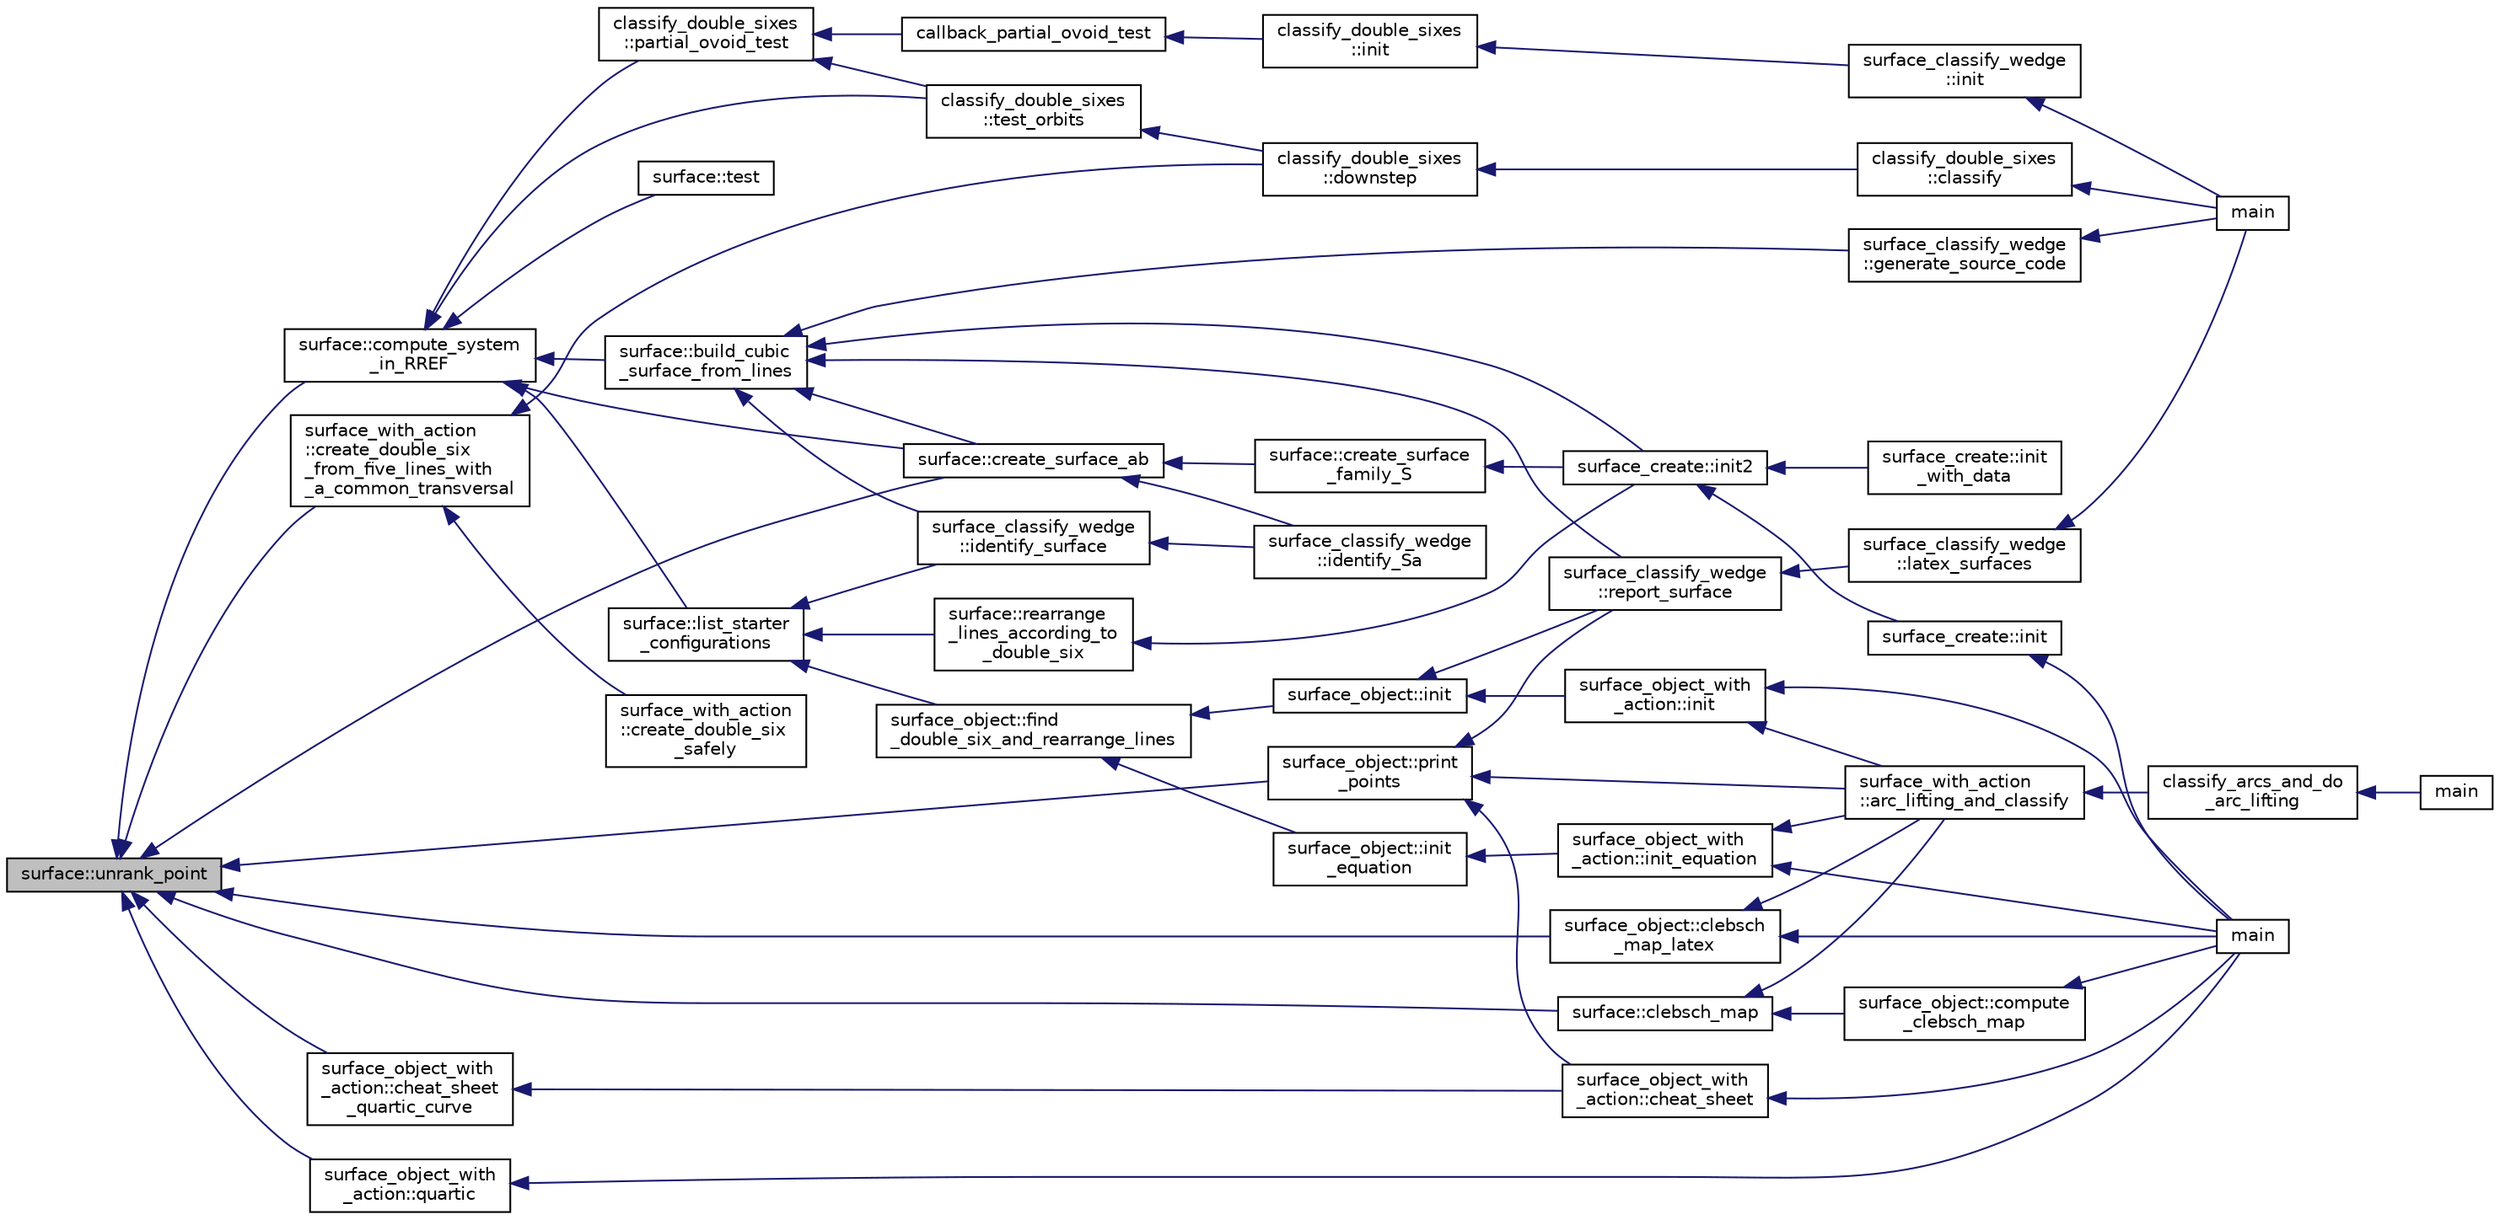 digraph "surface::unrank_point"
{
  edge [fontname="Helvetica",fontsize="10",labelfontname="Helvetica",labelfontsize="10"];
  node [fontname="Helvetica",fontsize="10",shape=record];
  rankdir="LR";
  Node5437 [label="surface::unrank_point",height=0.2,width=0.4,color="black", fillcolor="grey75", style="filled", fontcolor="black"];
  Node5437 -> Node5438 [dir="back",color="midnightblue",fontsize="10",style="solid",fontname="Helvetica"];
  Node5438 [label="surface::compute_system\l_in_RREF",height=0.2,width=0.4,color="black", fillcolor="white", style="filled",URL="$d5/d88/classsurface.html#ac9feb8f85c4de01b183428fdbd874e71"];
  Node5438 -> Node5439 [dir="back",color="midnightblue",fontsize="10",style="solid",fontname="Helvetica"];
  Node5439 [label="surface::build_cubic\l_surface_from_lines",height=0.2,width=0.4,color="black", fillcolor="white", style="filled",URL="$d5/d88/classsurface.html#a95e15e44b3f97a1d83b878b31751a0a2"];
  Node5439 -> Node5440 [dir="back",color="midnightblue",fontsize="10",style="solid",fontname="Helvetica"];
  Node5440 [label="surface::create_surface_ab",height=0.2,width=0.4,color="black", fillcolor="white", style="filled",URL="$d5/d88/classsurface.html#a9e0834d9fd3ea14957df1944ac40c847"];
  Node5440 -> Node5441 [dir="back",color="midnightblue",fontsize="10",style="solid",fontname="Helvetica"];
  Node5441 [label="surface::create_surface\l_family_S",height=0.2,width=0.4,color="black", fillcolor="white", style="filled",URL="$d5/d88/classsurface.html#a820199c4eab279fad1085a308550fa8f"];
  Node5441 -> Node5442 [dir="back",color="midnightblue",fontsize="10",style="solid",fontname="Helvetica"];
  Node5442 [label="surface_create::init2",height=0.2,width=0.4,color="black", fillcolor="white", style="filled",URL="$de/da4/classsurface__create.html#a0d600640f7dd62d5a6c36443effdab59"];
  Node5442 -> Node5443 [dir="back",color="midnightblue",fontsize="10",style="solid",fontname="Helvetica"];
  Node5443 [label="surface_create::init\l_with_data",height=0.2,width=0.4,color="black", fillcolor="white", style="filled",URL="$de/da4/classsurface__create.html#a9226f687139676532adb1aa971fbade2"];
  Node5442 -> Node5444 [dir="back",color="midnightblue",fontsize="10",style="solid",fontname="Helvetica"];
  Node5444 [label="surface_create::init",height=0.2,width=0.4,color="black", fillcolor="white", style="filled",URL="$de/da4/classsurface__create.html#ab0db5c12825f778e3caf8aa4da02eb06"];
  Node5444 -> Node5445 [dir="back",color="midnightblue",fontsize="10",style="solid",fontname="Helvetica"];
  Node5445 [label="main",height=0.2,width=0.4,color="black", fillcolor="white", style="filled",URL="$d2/dfa/create__surface__main_8_c.html#a217dbf8b442f20279ea00b898af96f52"];
  Node5440 -> Node5446 [dir="back",color="midnightblue",fontsize="10",style="solid",fontname="Helvetica"];
  Node5446 [label="surface_classify_wedge\l::identify_Sa",height=0.2,width=0.4,color="black", fillcolor="white", style="filled",URL="$d7/d5c/classsurface__classify__wedge.html#a8fdc22ea1850bd4da28ace84adb055a6"];
  Node5439 -> Node5447 [dir="back",color="midnightblue",fontsize="10",style="solid",fontname="Helvetica"];
  Node5447 [label="surface_classify_wedge\l::identify_surface",height=0.2,width=0.4,color="black", fillcolor="white", style="filled",URL="$d7/d5c/classsurface__classify__wedge.html#a0ee820a0324434792bd5362b4606de80"];
  Node5447 -> Node5446 [dir="back",color="midnightblue",fontsize="10",style="solid",fontname="Helvetica"];
  Node5439 -> Node5448 [dir="back",color="midnightblue",fontsize="10",style="solid",fontname="Helvetica"];
  Node5448 [label="surface_classify_wedge\l::report_surface",height=0.2,width=0.4,color="black", fillcolor="white", style="filled",URL="$d7/d5c/classsurface__classify__wedge.html#ad577d435c4726d0a35c10b2f8d4ed00c"];
  Node5448 -> Node5449 [dir="back",color="midnightblue",fontsize="10",style="solid",fontname="Helvetica"];
  Node5449 [label="surface_classify_wedge\l::latex_surfaces",height=0.2,width=0.4,color="black", fillcolor="white", style="filled",URL="$d7/d5c/classsurface__classify__wedge.html#a5698763ece48d6f0a605527ca62429c5"];
  Node5449 -> Node5450 [dir="back",color="midnightblue",fontsize="10",style="solid",fontname="Helvetica"];
  Node5450 [label="main",height=0.2,width=0.4,color="black", fillcolor="white", style="filled",URL="$df/df8/surface__classify_8_c.html#a217dbf8b442f20279ea00b898af96f52"];
  Node5439 -> Node5451 [dir="back",color="midnightblue",fontsize="10",style="solid",fontname="Helvetica"];
  Node5451 [label="surface_classify_wedge\l::generate_source_code",height=0.2,width=0.4,color="black", fillcolor="white", style="filled",URL="$d7/d5c/classsurface__classify__wedge.html#a4cb31d5e7747571177fbdedf79631fd9"];
  Node5451 -> Node5450 [dir="back",color="midnightblue",fontsize="10",style="solid",fontname="Helvetica"];
  Node5439 -> Node5442 [dir="back",color="midnightblue",fontsize="10",style="solid",fontname="Helvetica"];
  Node5438 -> Node5452 [dir="back",color="midnightblue",fontsize="10",style="solid",fontname="Helvetica"];
  Node5452 [label="surface::test",height=0.2,width=0.4,color="black", fillcolor="white", style="filled",URL="$d5/d88/classsurface.html#a8eabf9029a80a2b10651455a56b7e5f0"];
  Node5438 -> Node5440 [dir="back",color="midnightblue",fontsize="10",style="solid",fontname="Helvetica"];
  Node5438 -> Node5453 [dir="back",color="midnightblue",fontsize="10",style="solid",fontname="Helvetica"];
  Node5453 [label="surface::list_starter\l_configurations",height=0.2,width=0.4,color="black", fillcolor="white", style="filled",URL="$d5/d88/classsurface.html#a55328e9de25d908fa823cc78633fdda1"];
  Node5453 -> Node5454 [dir="back",color="midnightblue",fontsize="10",style="solid",fontname="Helvetica"];
  Node5454 [label="surface::rearrange\l_lines_according_to\l_double_six",height=0.2,width=0.4,color="black", fillcolor="white", style="filled",URL="$d5/d88/classsurface.html#a8deb9b16536ddcc8646ef71151c5319b"];
  Node5454 -> Node5442 [dir="back",color="midnightblue",fontsize="10",style="solid",fontname="Helvetica"];
  Node5453 -> Node5455 [dir="back",color="midnightblue",fontsize="10",style="solid",fontname="Helvetica"];
  Node5455 [label="surface_object::find\l_double_six_and_rearrange_lines",height=0.2,width=0.4,color="black", fillcolor="white", style="filled",URL="$df/df8/classsurface__object.html#aa2fc4ff039e9f3a5ac29718e29b6b90c"];
  Node5455 -> Node5456 [dir="back",color="midnightblue",fontsize="10",style="solid",fontname="Helvetica"];
  Node5456 [label="surface_object::init\l_equation",height=0.2,width=0.4,color="black", fillcolor="white", style="filled",URL="$df/df8/classsurface__object.html#afd4f4d1accbf361897374bd18d571913"];
  Node5456 -> Node5457 [dir="back",color="midnightblue",fontsize="10",style="solid",fontname="Helvetica"];
  Node5457 [label="surface_object_with\l_action::init_equation",height=0.2,width=0.4,color="black", fillcolor="white", style="filled",URL="$db/d28/classsurface__object__with__action.html#a310ce4189e50545dd67fa3652b8fd160"];
  Node5457 -> Node5445 [dir="back",color="midnightblue",fontsize="10",style="solid",fontname="Helvetica"];
  Node5457 -> Node5458 [dir="back",color="midnightblue",fontsize="10",style="solid",fontname="Helvetica"];
  Node5458 [label="surface_with_action\l::arc_lifting_and_classify",height=0.2,width=0.4,color="black", fillcolor="white", style="filled",URL="$d8/df9/classsurface__with__action.html#a62a3948f830c59e09ef94937650a07a4"];
  Node5458 -> Node5459 [dir="back",color="midnightblue",fontsize="10",style="solid",fontname="Helvetica"];
  Node5459 [label="classify_arcs_and_do\l_arc_lifting",height=0.2,width=0.4,color="black", fillcolor="white", style="filled",URL="$d6/dc3/arc__lifting__main_8_c.html#afdd7be16f16b8c71e9a72fe5f6a0b59c"];
  Node5459 -> Node5460 [dir="back",color="midnightblue",fontsize="10",style="solid",fontname="Helvetica"];
  Node5460 [label="main",height=0.2,width=0.4,color="black", fillcolor="white", style="filled",URL="$d6/dc3/arc__lifting__main_8_c.html#a217dbf8b442f20279ea00b898af96f52"];
  Node5455 -> Node5461 [dir="back",color="midnightblue",fontsize="10",style="solid",fontname="Helvetica"];
  Node5461 [label="surface_object::init",height=0.2,width=0.4,color="black", fillcolor="white", style="filled",URL="$df/df8/classsurface__object.html#ae51d9ac0a3853bc07908ac48ffa6e0d2"];
  Node5461 -> Node5448 [dir="back",color="midnightblue",fontsize="10",style="solid",fontname="Helvetica"];
  Node5461 -> Node5462 [dir="back",color="midnightblue",fontsize="10",style="solid",fontname="Helvetica"];
  Node5462 [label="surface_object_with\l_action::init",height=0.2,width=0.4,color="black", fillcolor="white", style="filled",URL="$db/d28/classsurface__object__with__action.html#a65085da19618def3909b0f4bc27cba8a"];
  Node5462 -> Node5445 [dir="back",color="midnightblue",fontsize="10",style="solid",fontname="Helvetica"];
  Node5462 -> Node5458 [dir="back",color="midnightblue",fontsize="10",style="solid",fontname="Helvetica"];
  Node5453 -> Node5447 [dir="back",color="midnightblue",fontsize="10",style="solid",fontname="Helvetica"];
  Node5438 -> Node5463 [dir="back",color="midnightblue",fontsize="10",style="solid",fontname="Helvetica"];
  Node5463 [label="classify_double_sixes\l::partial_ovoid_test",height=0.2,width=0.4,color="black", fillcolor="white", style="filled",URL="$dd/d23/classclassify__double__sixes.html#a9535ae3adb2856d9a819b204b5fcdd51"];
  Node5463 -> Node5464 [dir="back",color="midnightblue",fontsize="10",style="solid",fontname="Helvetica"];
  Node5464 [label="callback_partial_ovoid_test",height=0.2,width=0.4,color="black", fillcolor="white", style="filled",URL="$d5/de0/top__level__global_8_c.html#a727820f93ffbddb54e384905b4661761"];
  Node5464 -> Node5465 [dir="back",color="midnightblue",fontsize="10",style="solid",fontname="Helvetica"];
  Node5465 [label="classify_double_sixes\l::init",height=0.2,width=0.4,color="black", fillcolor="white", style="filled",URL="$dd/d23/classclassify__double__sixes.html#a8c5c41d5124b35379d626480ff225f7b"];
  Node5465 -> Node5466 [dir="back",color="midnightblue",fontsize="10",style="solid",fontname="Helvetica"];
  Node5466 [label="surface_classify_wedge\l::init",height=0.2,width=0.4,color="black", fillcolor="white", style="filled",URL="$d7/d5c/classsurface__classify__wedge.html#a43302106663b307aa8274a5112a7010a"];
  Node5466 -> Node5450 [dir="back",color="midnightblue",fontsize="10",style="solid",fontname="Helvetica"];
  Node5463 -> Node5467 [dir="back",color="midnightblue",fontsize="10",style="solid",fontname="Helvetica"];
  Node5467 [label="classify_double_sixes\l::test_orbits",height=0.2,width=0.4,color="black", fillcolor="white", style="filled",URL="$dd/d23/classclassify__double__sixes.html#abbdf82332e2bd681f4afb1b21fa85bed"];
  Node5467 -> Node5468 [dir="back",color="midnightblue",fontsize="10",style="solid",fontname="Helvetica"];
  Node5468 [label="classify_double_sixes\l::downstep",height=0.2,width=0.4,color="black", fillcolor="white", style="filled",URL="$dd/d23/classclassify__double__sixes.html#aed4b1460612fe2fd5b4e4611e83b2806"];
  Node5468 -> Node5469 [dir="back",color="midnightblue",fontsize="10",style="solid",fontname="Helvetica"];
  Node5469 [label="classify_double_sixes\l::classify",height=0.2,width=0.4,color="black", fillcolor="white", style="filled",URL="$dd/d23/classclassify__double__sixes.html#aa22b7c156d68376a603743c8b43a58ef"];
  Node5469 -> Node5450 [dir="back",color="midnightblue",fontsize="10",style="solid",fontname="Helvetica"];
  Node5438 -> Node5467 [dir="back",color="midnightblue",fontsize="10",style="solid",fontname="Helvetica"];
  Node5437 -> Node5440 [dir="back",color="midnightblue",fontsize="10",style="solid",fontname="Helvetica"];
  Node5437 -> Node5470 [dir="back",color="midnightblue",fontsize="10",style="solid",fontname="Helvetica"];
  Node5470 [label="surface::clebsch_map",height=0.2,width=0.4,color="black", fillcolor="white", style="filled",URL="$d5/d88/classsurface.html#ab69c3741436f4346b54e86e5d65118ca"];
  Node5470 -> Node5471 [dir="back",color="midnightblue",fontsize="10",style="solid",fontname="Helvetica"];
  Node5471 [label="surface_object::compute\l_clebsch_map",height=0.2,width=0.4,color="black", fillcolor="white", style="filled",URL="$df/df8/classsurface__object.html#a4877151d10c700bb56d0959ef6762ec0"];
  Node5471 -> Node5445 [dir="back",color="midnightblue",fontsize="10",style="solid",fontname="Helvetica"];
  Node5470 -> Node5458 [dir="back",color="midnightblue",fontsize="10",style="solid",fontname="Helvetica"];
  Node5437 -> Node5472 [dir="back",color="midnightblue",fontsize="10",style="solid",fontname="Helvetica"];
  Node5472 [label="surface_object::print\l_points",height=0.2,width=0.4,color="black", fillcolor="white", style="filled",URL="$df/df8/classsurface__object.html#a80d7fdb3c014dcdad81ce942399f5770"];
  Node5472 -> Node5448 [dir="back",color="midnightblue",fontsize="10",style="solid",fontname="Helvetica"];
  Node5472 -> Node5473 [dir="back",color="midnightblue",fontsize="10",style="solid",fontname="Helvetica"];
  Node5473 [label="surface_object_with\l_action::cheat_sheet",height=0.2,width=0.4,color="black", fillcolor="white", style="filled",URL="$db/d28/classsurface__object__with__action.html#a13371a6bb26f27759adcc0f7292b12d2"];
  Node5473 -> Node5445 [dir="back",color="midnightblue",fontsize="10",style="solid",fontname="Helvetica"];
  Node5472 -> Node5458 [dir="back",color="midnightblue",fontsize="10",style="solid",fontname="Helvetica"];
  Node5437 -> Node5474 [dir="back",color="midnightblue",fontsize="10",style="solid",fontname="Helvetica"];
  Node5474 [label="surface_object::clebsch\l_map_latex",height=0.2,width=0.4,color="black", fillcolor="white", style="filled",URL="$df/df8/classsurface__object.html#a54efaa306f5f9d8430d6fd88740f9dd8"];
  Node5474 -> Node5445 [dir="back",color="midnightblue",fontsize="10",style="solid",fontname="Helvetica"];
  Node5474 -> Node5458 [dir="back",color="midnightblue",fontsize="10",style="solid",fontname="Helvetica"];
  Node5437 -> Node5475 [dir="back",color="midnightblue",fontsize="10",style="solid",fontname="Helvetica"];
  Node5475 [label="surface_object_with\l_action::quartic",height=0.2,width=0.4,color="black", fillcolor="white", style="filled",URL="$db/d28/classsurface__object__with__action.html#a0143b698eb050332a79ed95f7d274ada"];
  Node5475 -> Node5445 [dir="back",color="midnightblue",fontsize="10",style="solid",fontname="Helvetica"];
  Node5437 -> Node5476 [dir="back",color="midnightblue",fontsize="10",style="solid",fontname="Helvetica"];
  Node5476 [label="surface_object_with\l_action::cheat_sheet\l_quartic_curve",height=0.2,width=0.4,color="black", fillcolor="white", style="filled",URL="$db/d28/classsurface__object__with__action.html#a7f42e37fc76dd9b6b113e35c2b886b36"];
  Node5476 -> Node5473 [dir="back",color="midnightblue",fontsize="10",style="solid",fontname="Helvetica"];
  Node5437 -> Node5477 [dir="back",color="midnightblue",fontsize="10",style="solid",fontname="Helvetica"];
  Node5477 [label="surface_with_action\l::create_double_six\l_from_five_lines_with\l_a_common_transversal",height=0.2,width=0.4,color="black", fillcolor="white", style="filled",URL="$d8/df9/classsurface__with__action.html#a870db90931112560e814493c70f768ab"];
  Node5477 -> Node5468 [dir="back",color="midnightblue",fontsize="10",style="solid",fontname="Helvetica"];
  Node5477 -> Node5478 [dir="back",color="midnightblue",fontsize="10",style="solid",fontname="Helvetica"];
  Node5478 [label="surface_with_action\l::create_double_six\l_safely",height=0.2,width=0.4,color="black", fillcolor="white", style="filled",URL="$d8/df9/classsurface__with__action.html#a5d151dc90786f5466eb08dc1e2939170"];
}
